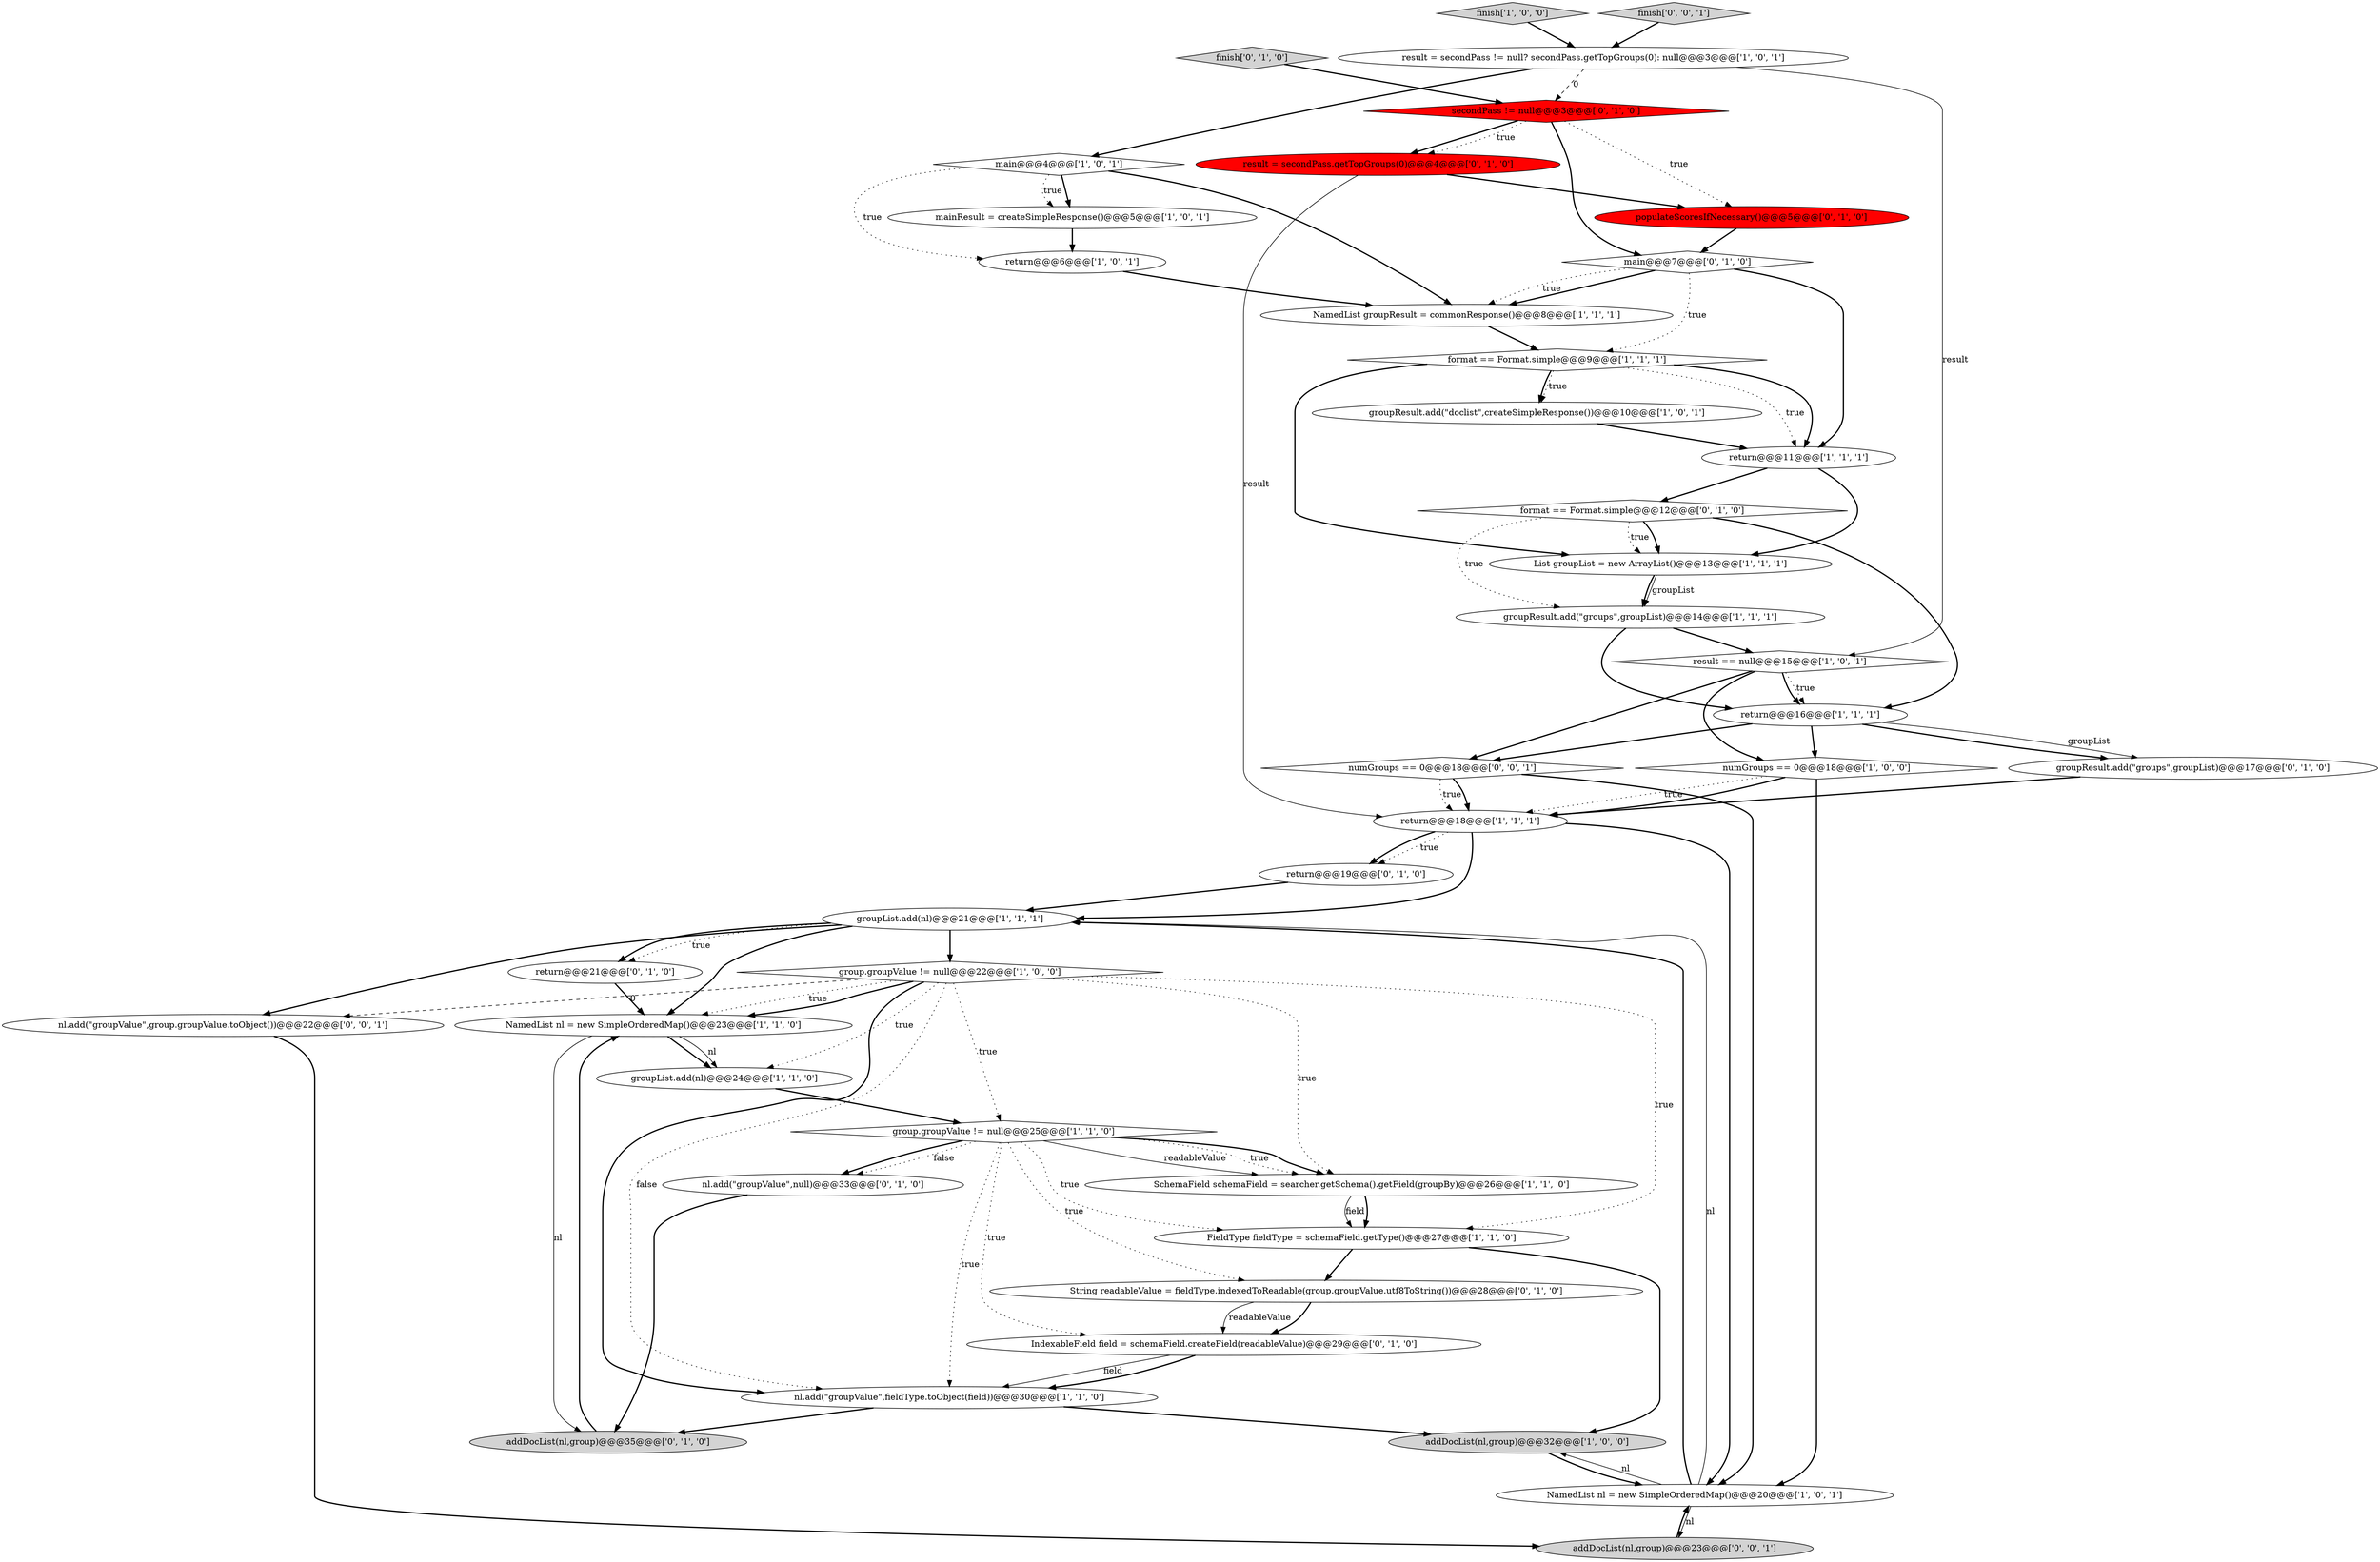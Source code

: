 digraph {
0 [style = filled, label = "finish['1', '0', '0']", fillcolor = lightgray, shape = diamond image = "AAA0AAABBB1BBB"];
8 [style = filled, label = "return@@@16@@@['1', '1', '1']", fillcolor = white, shape = ellipse image = "AAA0AAABBB1BBB"];
25 [style = filled, label = "populateScoresIfNecessary()@@@5@@@['0', '1', '0']", fillcolor = red, shape = ellipse image = "AAA1AAABBB2BBB"];
26 [style = filled, label = "return@@@19@@@['0', '1', '0']", fillcolor = white, shape = ellipse image = "AAA0AAABBB2BBB"];
41 [style = filled, label = "finish['0', '0', '1']", fillcolor = lightgray, shape = diamond image = "AAA0AAABBB3BBB"];
34 [style = filled, label = "addDocList(nl,group)@@@35@@@['0', '1', '0']", fillcolor = lightgray, shape = ellipse image = "AAA0AAABBB2BBB"];
1 [style = filled, label = "SchemaField schemaField = searcher.getSchema().getField(groupBy)@@@26@@@['1', '1', '0']", fillcolor = white, shape = ellipse image = "AAA0AAABBB1BBB"];
21 [style = filled, label = "return@@@11@@@['1', '1', '1']", fillcolor = white, shape = ellipse image = "AAA0AAABBB1BBB"];
24 [style = filled, label = "return@@@18@@@['1', '1', '1']", fillcolor = white, shape = ellipse image = "AAA0AAABBB1BBB"];
6 [style = filled, label = "numGroups == 0@@@18@@@['1', '0', '0']", fillcolor = white, shape = diamond image = "AAA0AAABBB1BBB"];
11 [style = filled, label = "main@@@4@@@['1', '0', '1']", fillcolor = white, shape = diamond image = "AAA0AAABBB1BBB"];
28 [style = filled, label = "IndexableField field = schemaField.createField(readableValue)@@@29@@@['0', '1', '0']", fillcolor = white, shape = ellipse image = "AAA0AAABBB2BBB"];
10 [style = filled, label = "addDocList(nl,group)@@@32@@@['1', '0', '0']", fillcolor = lightgray, shape = ellipse image = "AAA0AAABBB1BBB"];
14 [style = filled, label = "group.groupValue != null@@@25@@@['1', '1', '0']", fillcolor = white, shape = diamond image = "AAA0AAABBB1BBB"];
33 [style = filled, label = "main@@@7@@@['0', '1', '0']", fillcolor = white, shape = diamond image = "AAA0AAABBB2BBB"];
13 [style = filled, label = "result == null@@@15@@@['1', '0', '1']", fillcolor = white, shape = diamond image = "AAA0AAABBB1BBB"];
20 [style = filled, label = "groupResult.add(\"doclist\",createSimpleResponse())@@@10@@@['1', '0', '1']", fillcolor = white, shape = ellipse image = "AAA0AAABBB1BBB"];
38 [style = filled, label = "addDocList(nl,group)@@@23@@@['0', '0', '1']", fillcolor = lightgray, shape = ellipse image = "AAA0AAABBB3BBB"];
5 [style = filled, label = "groupList.add(nl)@@@21@@@['1', '1', '1']", fillcolor = white, shape = ellipse image = "AAA0AAABBB1BBB"];
27 [style = filled, label = "return@@@21@@@['0', '1', '0']", fillcolor = white, shape = ellipse image = "AAA0AAABBB2BBB"];
32 [style = filled, label = "groupResult.add(\"groups\",groupList)@@@17@@@['0', '1', '0']", fillcolor = white, shape = ellipse image = "AAA0AAABBB2BBB"];
2 [style = filled, label = "List groupList = new ArrayList()@@@13@@@['1', '1', '1']", fillcolor = white, shape = ellipse image = "AAA0AAABBB1BBB"];
35 [style = filled, label = "nl.add(\"groupValue\",null)@@@33@@@['0', '1', '0']", fillcolor = white, shape = ellipse image = "AAA0AAABBB2BBB"];
16 [style = filled, label = "format == Format.simple@@@9@@@['1', '1', '1']", fillcolor = white, shape = diamond image = "AAA0AAABBB1BBB"];
7 [style = filled, label = "groupList.add(nl)@@@24@@@['1', '1', '0']", fillcolor = white, shape = ellipse image = "AAA0AAABBB1BBB"];
40 [style = filled, label = "nl.add(\"groupValue\",group.groupValue.toObject())@@@22@@@['0', '0', '1']", fillcolor = white, shape = ellipse image = "AAA0AAABBB3BBB"];
15 [style = filled, label = "NamedList groupResult = commonResponse()@@@8@@@['1', '1', '1']", fillcolor = white, shape = ellipse image = "AAA0AAABBB1BBB"];
23 [style = filled, label = "group.groupValue != null@@@22@@@['1', '0', '0']", fillcolor = white, shape = diamond image = "AAA0AAABBB1BBB"];
36 [style = filled, label = "secondPass != null@@@3@@@['0', '1', '0']", fillcolor = red, shape = diamond image = "AAA1AAABBB2BBB"];
30 [style = filled, label = "String readableValue = fieldType.indexedToReadable(group.groupValue.utf8ToString())@@@28@@@['0', '1', '0']", fillcolor = white, shape = ellipse image = "AAA0AAABBB2BBB"];
37 [style = filled, label = "format == Format.simple@@@12@@@['0', '1', '0']", fillcolor = white, shape = diamond image = "AAA0AAABBB2BBB"];
18 [style = filled, label = "mainResult = createSimpleResponse()@@@5@@@['1', '0', '1']", fillcolor = white, shape = ellipse image = "AAA0AAABBB1BBB"];
31 [style = filled, label = "finish['0', '1', '0']", fillcolor = lightgray, shape = diamond image = "AAA0AAABBB2BBB"];
22 [style = filled, label = "NamedList nl = new SimpleOrderedMap()@@@23@@@['1', '1', '0']", fillcolor = white, shape = ellipse image = "AAA0AAABBB1BBB"];
3 [style = filled, label = "return@@@6@@@['1', '0', '1']", fillcolor = white, shape = ellipse image = "AAA0AAABBB1BBB"];
29 [style = filled, label = "result = secondPass.getTopGroups(0)@@@4@@@['0', '1', '0']", fillcolor = red, shape = ellipse image = "AAA1AAABBB2BBB"];
39 [style = filled, label = "numGroups == 0@@@18@@@['0', '0', '1']", fillcolor = white, shape = diamond image = "AAA0AAABBB3BBB"];
19 [style = filled, label = "result = secondPass != null? secondPass.getTopGroups(0): null@@@3@@@['1', '0', '1']", fillcolor = white, shape = ellipse image = "AAA0AAABBB1BBB"];
9 [style = filled, label = "NamedList nl = new SimpleOrderedMap()@@@20@@@['1', '0', '1']", fillcolor = white, shape = ellipse image = "AAA0AAABBB1BBB"];
12 [style = filled, label = "nl.add(\"groupValue\",fieldType.toObject(field))@@@30@@@['1', '1', '0']", fillcolor = white, shape = ellipse image = "AAA0AAABBB1BBB"];
17 [style = filled, label = "FieldType fieldType = schemaField.getType()@@@27@@@['1', '1', '0']", fillcolor = white, shape = ellipse image = "AAA0AAABBB1BBB"];
4 [style = filled, label = "groupResult.add(\"groups\",groupList)@@@14@@@['1', '1', '1']", fillcolor = white, shape = ellipse image = "AAA0AAABBB1BBB"];
8->32 [style = solid, label="groupList"];
18->3 [style = bold, label=""];
14->1 [style = solid, label="readableValue"];
25->33 [style = bold, label=""];
41->19 [style = bold, label=""];
23->22 [style = dotted, label="true"];
14->35 [style = bold, label=""];
39->24 [style = dotted, label="true"];
39->9 [style = bold, label=""];
36->29 [style = bold, label=""];
29->24 [style = solid, label="result"];
16->20 [style = dotted, label="true"];
39->24 [style = bold, label=""];
19->11 [style = bold, label=""];
8->6 [style = bold, label=""];
40->38 [style = bold, label=""];
36->33 [style = bold, label=""];
21->2 [style = bold, label=""];
9->38 [style = solid, label="nl"];
7->14 [style = bold, label=""];
19->13 [style = solid, label="result"];
12->10 [style = bold, label=""];
23->22 [style = bold, label=""];
30->28 [style = bold, label=""];
9->5 [style = bold, label=""];
33->16 [style = dotted, label="true"];
4->8 [style = bold, label=""];
23->12 [style = bold, label=""];
8->39 [style = bold, label=""];
22->34 [style = solid, label="nl"];
23->17 [style = dotted, label="true"];
14->12 [style = dotted, label="true"];
5->23 [style = bold, label=""];
33->15 [style = bold, label=""];
9->10 [style = solid, label="nl"];
0->19 [style = bold, label=""];
28->12 [style = solid, label="field"];
2->4 [style = bold, label=""];
27->22 [style = bold, label=""];
22->7 [style = bold, label=""];
11->18 [style = bold, label=""];
24->5 [style = bold, label=""];
1->17 [style = bold, label=""];
23->14 [style = dotted, label="true"];
21->37 [style = bold, label=""];
23->1 [style = dotted, label="true"];
37->4 [style = dotted, label="true"];
24->26 [style = dotted, label="true"];
2->4 [style = solid, label="groupList"];
16->21 [style = dotted, label="true"];
36->29 [style = dotted, label="true"];
14->1 [style = dotted, label="true"];
35->34 [style = bold, label=""];
16->20 [style = bold, label=""];
5->22 [style = bold, label=""];
17->10 [style = bold, label=""];
6->24 [style = dotted, label="true"];
23->40 [style = dashed, label="0"];
1->17 [style = solid, label="field"];
4->13 [style = bold, label=""];
38->9 [style = bold, label=""];
31->36 [style = bold, label=""];
6->24 [style = bold, label=""];
13->39 [style = bold, label=""];
28->12 [style = bold, label=""];
23->7 [style = dotted, label="true"];
22->7 [style = solid, label="nl"];
14->17 [style = dotted, label="true"];
14->30 [style = dotted, label="true"];
24->26 [style = bold, label=""];
14->28 [style = dotted, label="true"];
13->8 [style = dotted, label="true"];
5->27 [style = dotted, label="true"];
37->2 [style = bold, label=""];
10->9 [style = bold, label=""];
14->35 [style = dotted, label="false"];
13->6 [style = bold, label=""];
37->8 [style = bold, label=""];
5->40 [style = bold, label=""];
11->3 [style = dotted, label="true"];
24->9 [style = bold, label=""];
9->5 [style = solid, label="nl"];
8->32 [style = bold, label=""];
26->5 [style = bold, label=""];
29->25 [style = bold, label=""];
12->34 [style = bold, label=""];
17->30 [style = bold, label=""];
3->15 [style = bold, label=""];
16->2 [style = bold, label=""];
11->18 [style = dotted, label="true"];
15->16 [style = bold, label=""];
11->15 [style = bold, label=""];
14->1 [style = bold, label=""];
34->22 [style = bold, label=""];
20->21 [style = bold, label=""];
23->12 [style = dotted, label="false"];
33->15 [style = dotted, label="true"];
19->36 [style = dashed, label="0"];
16->21 [style = bold, label=""];
5->27 [style = bold, label=""];
13->8 [style = bold, label=""];
6->9 [style = bold, label=""];
33->21 [style = bold, label=""];
30->28 [style = solid, label="readableValue"];
37->2 [style = dotted, label="true"];
32->24 [style = bold, label=""];
36->25 [style = dotted, label="true"];
}
